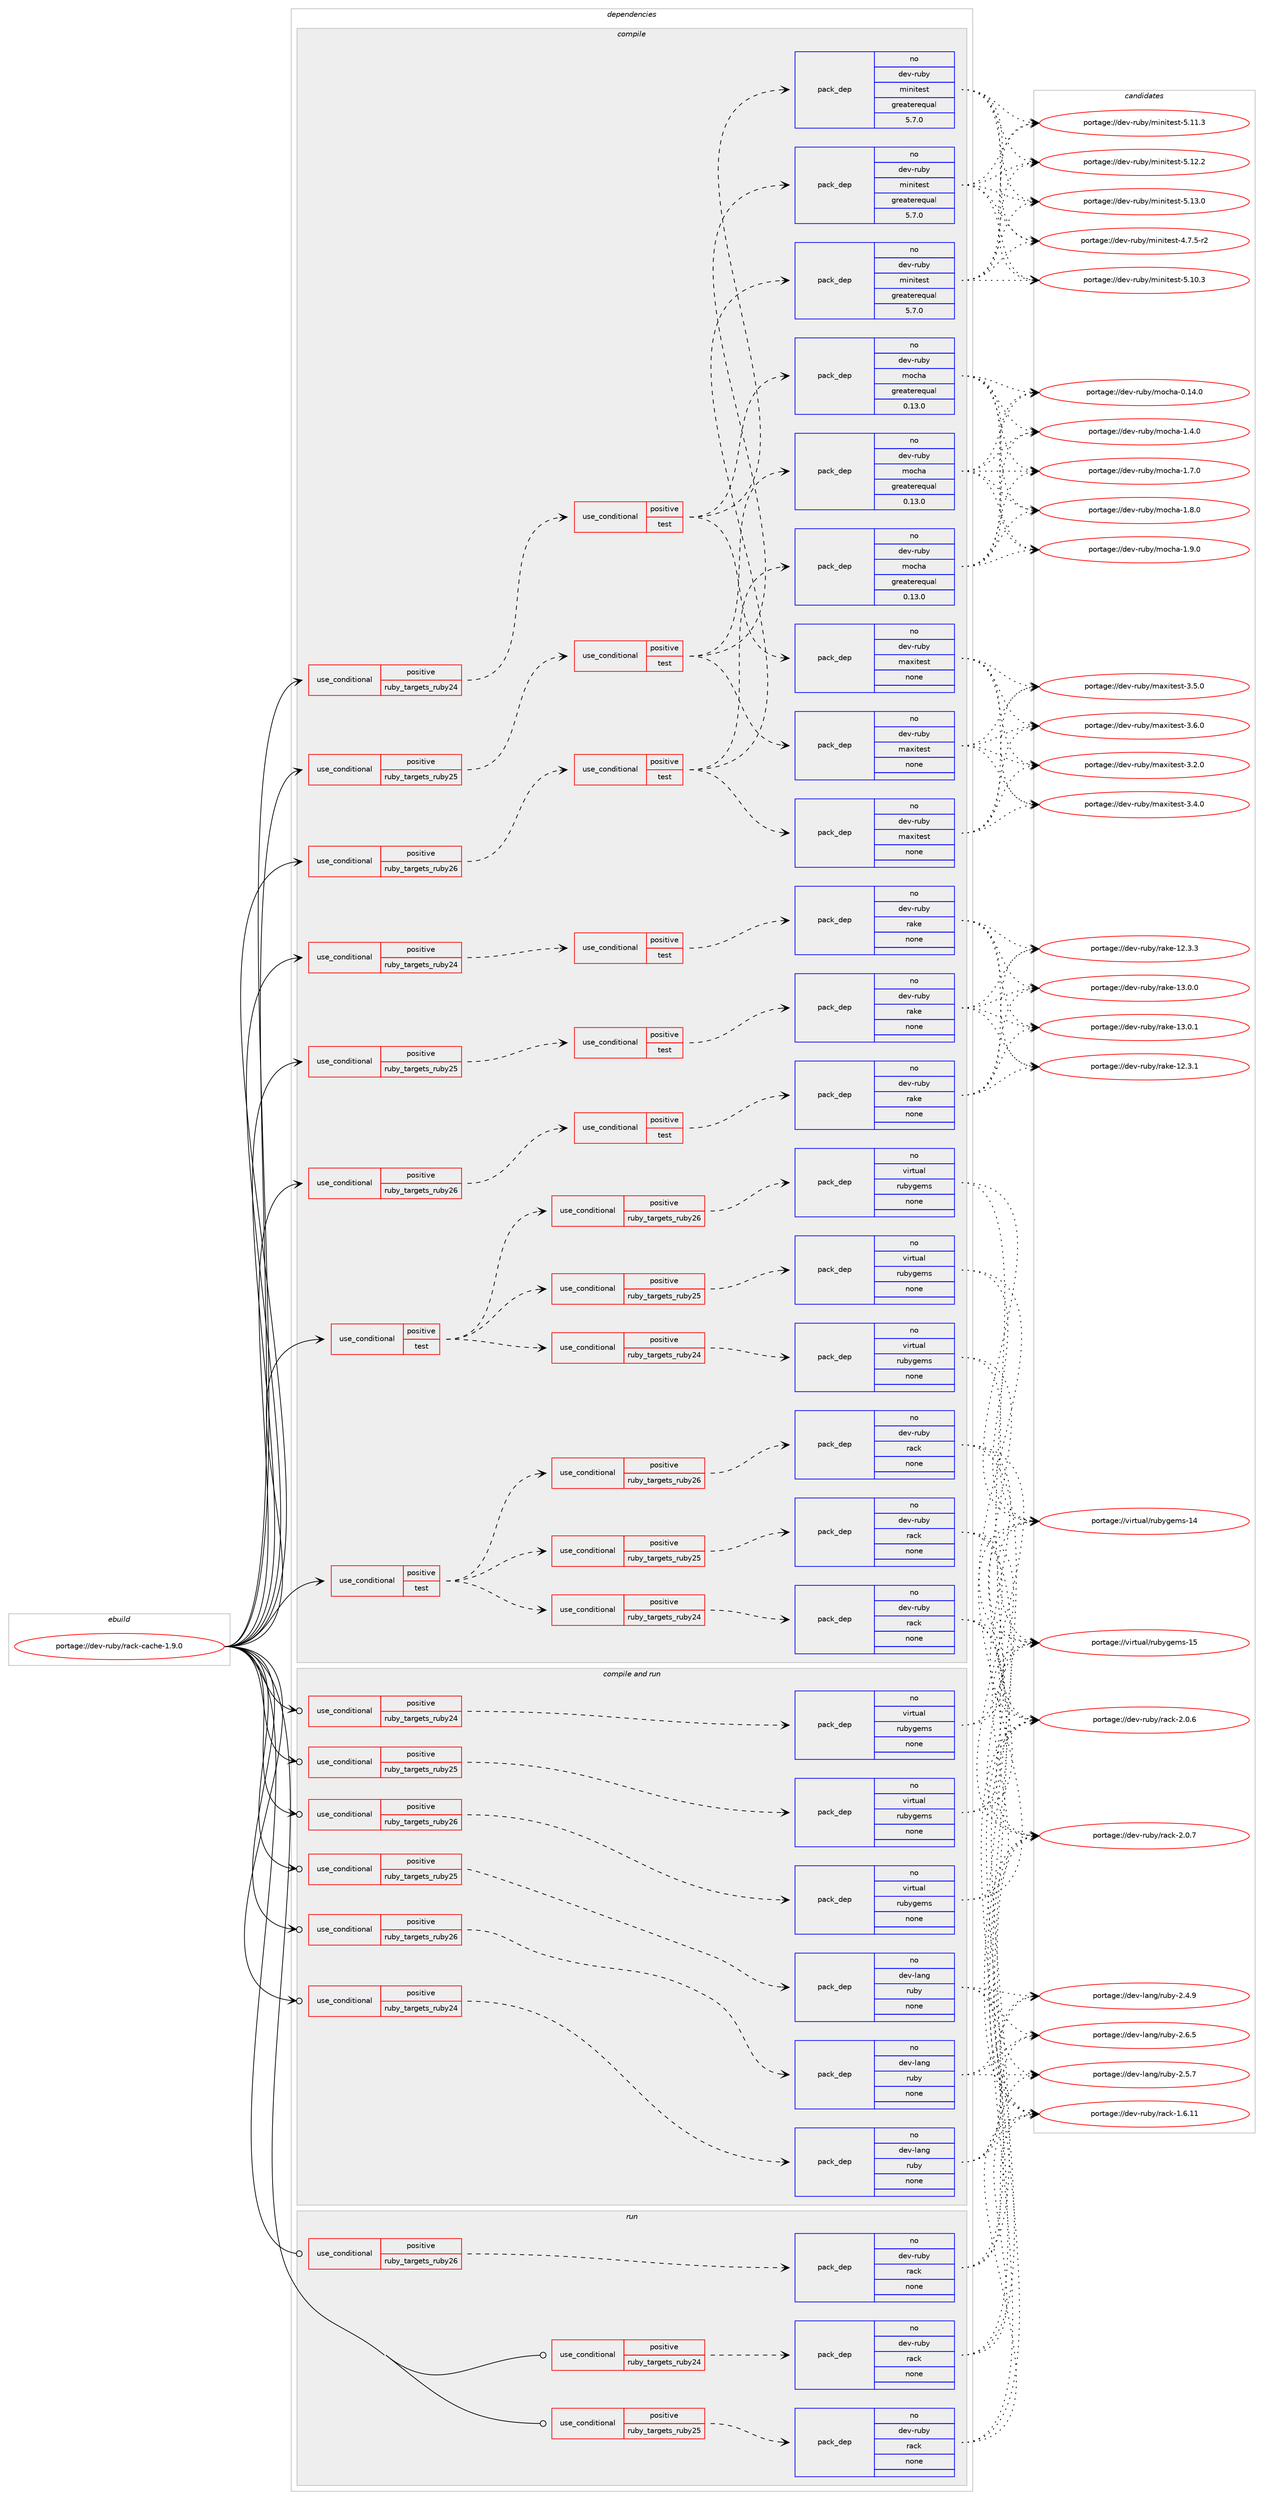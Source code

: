 digraph prolog {

# *************
# Graph options
# *************

newrank=true;
concentrate=true;
compound=true;
graph [rankdir=LR,fontname=Helvetica,fontsize=10,ranksep=1.5];#, ranksep=2.5, nodesep=0.2];
edge  [arrowhead=vee];
node  [fontname=Helvetica,fontsize=10];

# **********
# The ebuild
# **********

subgraph cluster_leftcol {
color=gray;
rank=same;
label=<<i>ebuild</i>>;
id [label="portage://dev-ruby/rack-cache-1.9.0", color=red, width=4, href="../dev-ruby/rack-cache-1.9.0.svg"];
}

# ****************
# The dependencies
# ****************

subgraph cluster_midcol {
color=gray;
label=<<i>dependencies</i>>;
subgraph cluster_compile {
fillcolor="#eeeeee";
style=filled;
label=<<i>compile</i>>;
subgraph cond59828 {
dependency235690 [label=<<TABLE BORDER="0" CELLBORDER="1" CELLSPACING="0" CELLPADDING="4"><TR><TD ROWSPAN="3" CELLPADDING="10">use_conditional</TD></TR><TR><TD>positive</TD></TR><TR><TD>ruby_targets_ruby24</TD></TR></TABLE>>, shape=none, color=red];
subgraph cond59829 {
dependency235691 [label=<<TABLE BORDER="0" CELLBORDER="1" CELLSPACING="0" CELLPADDING="4"><TR><TD ROWSPAN="3" CELLPADDING="10">use_conditional</TD></TR><TR><TD>positive</TD></TR><TR><TD>test</TD></TR></TABLE>>, shape=none, color=red];
subgraph pack172319 {
dependency235692 [label=<<TABLE BORDER="0" CELLBORDER="1" CELLSPACING="0" CELLPADDING="4" WIDTH="220"><TR><TD ROWSPAN="6" CELLPADDING="30">pack_dep</TD></TR><TR><TD WIDTH="110">no</TD></TR><TR><TD>dev-ruby</TD></TR><TR><TD>maxitest</TD></TR><TR><TD>none</TD></TR><TR><TD></TD></TR></TABLE>>, shape=none, color=blue];
}
dependency235691:e -> dependency235692:w [weight=20,style="dashed",arrowhead="vee"];
subgraph pack172320 {
dependency235693 [label=<<TABLE BORDER="0" CELLBORDER="1" CELLSPACING="0" CELLPADDING="4" WIDTH="220"><TR><TD ROWSPAN="6" CELLPADDING="30">pack_dep</TD></TR><TR><TD WIDTH="110">no</TD></TR><TR><TD>dev-ruby</TD></TR><TR><TD>minitest</TD></TR><TR><TD>greaterequal</TD></TR><TR><TD>5.7.0</TD></TR></TABLE>>, shape=none, color=blue];
}
dependency235691:e -> dependency235693:w [weight=20,style="dashed",arrowhead="vee"];
subgraph pack172321 {
dependency235694 [label=<<TABLE BORDER="0" CELLBORDER="1" CELLSPACING="0" CELLPADDING="4" WIDTH="220"><TR><TD ROWSPAN="6" CELLPADDING="30">pack_dep</TD></TR><TR><TD WIDTH="110">no</TD></TR><TR><TD>dev-ruby</TD></TR><TR><TD>mocha</TD></TR><TR><TD>greaterequal</TD></TR><TR><TD>0.13.0</TD></TR></TABLE>>, shape=none, color=blue];
}
dependency235691:e -> dependency235694:w [weight=20,style="dashed",arrowhead="vee"];
}
dependency235690:e -> dependency235691:w [weight=20,style="dashed",arrowhead="vee"];
}
id:e -> dependency235690:w [weight=20,style="solid",arrowhead="vee"];
subgraph cond59830 {
dependency235695 [label=<<TABLE BORDER="0" CELLBORDER="1" CELLSPACING="0" CELLPADDING="4"><TR><TD ROWSPAN="3" CELLPADDING="10">use_conditional</TD></TR><TR><TD>positive</TD></TR><TR><TD>ruby_targets_ruby24</TD></TR></TABLE>>, shape=none, color=red];
subgraph cond59831 {
dependency235696 [label=<<TABLE BORDER="0" CELLBORDER="1" CELLSPACING="0" CELLPADDING="4"><TR><TD ROWSPAN="3" CELLPADDING="10">use_conditional</TD></TR><TR><TD>positive</TD></TR><TR><TD>test</TD></TR></TABLE>>, shape=none, color=red];
subgraph pack172322 {
dependency235697 [label=<<TABLE BORDER="0" CELLBORDER="1" CELLSPACING="0" CELLPADDING="4" WIDTH="220"><TR><TD ROWSPAN="6" CELLPADDING="30">pack_dep</TD></TR><TR><TD WIDTH="110">no</TD></TR><TR><TD>dev-ruby</TD></TR><TR><TD>rake</TD></TR><TR><TD>none</TD></TR><TR><TD></TD></TR></TABLE>>, shape=none, color=blue];
}
dependency235696:e -> dependency235697:w [weight=20,style="dashed",arrowhead="vee"];
}
dependency235695:e -> dependency235696:w [weight=20,style="dashed",arrowhead="vee"];
}
id:e -> dependency235695:w [weight=20,style="solid",arrowhead="vee"];
subgraph cond59832 {
dependency235698 [label=<<TABLE BORDER="0" CELLBORDER="1" CELLSPACING="0" CELLPADDING="4"><TR><TD ROWSPAN="3" CELLPADDING="10">use_conditional</TD></TR><TR><TD>positive</TD></TR><TR><TD>ruby_targets_ruby25</TD></TR></TABLE>>, shape=none, color=red];
subgraph cond59833 {
dependency235699 [label=<<TABLE BORDER="0" CELLBORDER="1" CELLSPACING="0" CELLPADDING="4"><TR><TD ROWSPAN="3" CELLPADDING="10">use_conditional</TD></TR><TR><TD>positive</TD></TR><TR><TD>test</TD></TR></TABLE>>, shape=none, color=red];
subgraph pack172323 {
dependency235700 [label=<<TABLE BORDER="0" CELLBORDER="1" CELLSPACING="0" CELLPADDING="4" WIDTH="220"><TR><TD ROWSPAN="6" CELLPADDING="30">pack_dep</TD></TR><TR><TD WIDTH="110">no</TD></TR><TR><TD>dev-ruby</TD></TR><TR><TD>maxitest</TD></TR><TR><TD>none</TD></TR><TR><TD></TD></TR></TABLE>>, shape=none, color=blue];
}
dependency235699:e -> dependency235700:w [weight=20,style="dashed",arrowhead="vee"];
subgraph pack172324 {
dependency235701 [label=<<TABLE BORDER="0" CELLBORDER="1" CELLSPACING="0" CELLPADDING="4" WIDTH="220"><TR><TD ROWSPAN="6" CELLPADDING="30">pack_dep</TD></TR><TR><TD WIDTH="110">no</TD></TR><TR><TD>dev-ruby</TD></TR><TR><TD>minitest</TD></TR><TR><TD>greaterequal</TD></TR><TR><TD>5.7.0</TD></TR></TABLE>>, shape=none, color=blue];
}
dependency235699:e -> dependency235701:w [weight=20,style="dashed",arrowhead="vee"];
subgraph pack172325 {
dependency235702 [label=<<TABLE BORDER="0" CELLBORDER="1" CELLSPACING="0" CELLPADDING="4" WIDTH="220"><TR><TD ROWSPAN="6" CELLPADDING="30">pack_dep</TD></TR><TR><TD WIDTH="110">no</TD></TR><TR><TD>dev-ruby</TD></TR><TR><TD>mocha</TD></TR><TR><TD>greaterequal</TD></TR><TR><TD>0.13.0</TD></TR></TABLE>>, shape=none, color=blue];
}
dependency235699:e -> dependency235702:w [weight=20,style="dashed",arrowhead="vee"];
}
dependency235698:e -> dependency235699:w [weight=20,style="dashed",arrowhead="vee"];
}
id:e -> dependency235698:w [weight=20,style="solid",arrowhead="vee"];
subgraph cond59834 {
dependency235703 [label=<<TABLE BORDER="0" CELLBORDER="1" CELLSPACING="0" CELLPADDING="4"><TR><TD ROWSPAN="3" CELLPADDING="10">use_conditional</TD></TR><TR><TD>positive</TD></TR><TR><TD>ruby_targets_ruby25</TD></TR></TABLE>>, shape=none, color=red];
subgraph cond59835 {
dependency235704 [label=<<TABLE BORDER="0" CELLBORDER="1" CELLSPACING="0" CELLPADDING="4"><TR><TD ROWSPAN="3" CELLPADDING="10">use_conditional</TD></TR><TR><TD>positive</TD></TR><TR><TD>test</TD></TR></TABLE>>, shape=none, color=red];
subgraph pack172326 {
dependency235705 [label=<<TABLE BORDER="0" CELLBORDER="1" CELLSPACING="0" CELLPADDING="4" WIDTH="220"><TR><TD ROWSPAN="6" CELLPADDING="30">pack_dep</TD></TR><TR><TD WIDTH="110">no</TD></TR><TR><TD>dev-ruby</TD></TR><TR><TD>rake</TD></TR><TR><TD>none</TD></TR><TR><TD></TD></TR></TABLE>>, shape=none, color=blue];
}
dependency235704:e -> dependency235705:w [weight=20,style="dashed",arrowhead="vee"];
}
dependency235703:e -> dependency235704:w [weight=20,style="dashed",arrowhead="vee"];
}
id:e -> dependency235703:w [weight=20,style="solid",arrowhead="vee"];
subgraph cond59836 {
dependency235706 [label=<<TABLE BORDER="0" CELLBORDER="1" CELLSPACING="0" CELLPADDING="4"><TR><TD ROWSPAN="3" CELLPADDING="10">use_conditional</TD></TR><TR><TD>positive</TD></TR><TR><TD>ruby_targets_ruby26</TD></TR></TABLE>>, shape=none, color=red];
subgraph cond59837 {
dependency235707 [label=<<TABLE BORDER="0" CELLBORDER="1" CELLSPACING="0" CELLPADDING="4"><TR><TD ROWSPAN="3" CELLPADDING="10">use_conditional</TD></TR><TR><TD>positive</TD></TR><TR><TD>test</TD></TR></TABLE>>, shape=none, color=red];
subgraph pack172327 {
dependency235708 [label=<<TABLE BORDER="0" CELLBORDER="1" CELLSPACING="0" CELLPADDING="4" WIDTH="220"><TR><TD ROWSPAN="6" CELLPADDING="30">pack_dep</TD></TR><TR><TD WIDTH="110">no</TD></TR><TR><TD>dev-ruby</TD></TR><TR><TD>maxitest</TD></TR><TR><TD>none</TD></TR><TR><TD></TD></TR></TABLE>>, shape=none, color=blue];
}
dependency235707:e -> dependency235708:w [weight=20,style="dashed",arrowhead="vee"];
subgraph pack172328 {
dependency235709 [label=<<TABLE BORDER="0" CELLBORDER="1" CELLSPACING="0" CELLPADDING="4" WIDTH="220"><TR><TD ROWSPAN="6" CELLPADDING="30">pack_dep</TD></TR><TR><TD WIDTH="110">no</TD></TR><TR><TD>dev-ruby</TD></TR><TR><TD>minitest</TD></TR><TR><TD>greaterequal</TD></TR><TR><TD>5.7.0</TD></TR></TABLE>>, shape=none, color=blue];
}
dependency235707:e -> dependency235709:w [weight=20,style="dashed",arrowhead="vee"];
subgraph pack172329 {
dependency235710 [label=<<TABLE BORDER="0" CELLBORDER="1" CELLSPACING="0" CELLPADDING="4" WIDTH="220"><TR><TD ROWSPAN="6" CELLPADDING="30">pack_dep</TD></TR><TR><TD WIDTH="110">no</TD></TR><TR><TD>dev-ruby</TD></TR><TR><TD>mocha</TD></TR><TR><TD>greaterequal</TD></TR><TR><TD>0.13.0</TD></TR></TABLE>>, shape=none, color=blue];
}
dependency235707:e -> dependency235710:w [weight=20,style="dashed",arrowhead="vee"];
}
dependency235706:e -> dependency235707:w [weight=20,style="dashed",arrowhead="vee"];
}
id:e -> dependency235706:w [weight=20,style="solid",arrowhead="vee"];
subgraph cond59838 {
dependency235711 [label=<<TABLE BORDER="0" CELLBORDER="1" CELLSPACING="0" CELLPADDING="4"><TR><TD ROWSPAN="3" CELLPADDING="10">use_conditional</TD></TR><TR><TD>positive</TD></TR><TR><TD>ruby_targets_ruby26</TD></TR></TABLE>>, shape=none, color=red];
subgraph cond59839 {
dependency235712 [label=<<TABLE BORDER="0" CELLBORDER="1" CELLSPACING="0" CELLPADDING="4"><TR><TD ROWSPAN="3" CELLPADDING="10">use_conditional</TD></TR><TR><TD>positive</TD></TR><TR><TD>test</TD></TR></TABLE>>, shape=none, color=red];
subgraph pack172330 {
dependency235713 [label=<<TABLE BORDER="0" CELLBORDER="1" CELLSPACING="0" CELLPADDING="4" WIDTH="220"><TR><TD ROWSPAN="6" CELLPADDING="30">pack_dep</TD></TR><TR><TD WIDTH="110">no</TD></TR><TR><TD>dev-ruby</TD></TR><TR><TD>rake</TD></TR><TR><TD>none</TD></TR><TR><TD></TD></TR></TABLE>>, shape=none, color=blue];
}
dependency235712:e -> dependency235713:w [weight=20,style="dashed",arrowhead="vee"];
}
dependency235711:e -> dependency235712:w [weight=20,style="dashed",arrowhead="vee"];
}
id:e -> dependency235711:w [weight=20,style="solid",arrowhead="vee"];
subgraph cond59840 {
dependency235714 [label=<<TABLE BORDER="0" CELLBORDER="1" CELLSPACING="0" CELLPADDING="4"><TR><TD ROWSPAN="3" CELLPADDING="10">use_conditional</TD></TR><TR><TD>positive</TD></TR><TR><TD>test</TD></TR></TABLE>>, shape=none, color=red];
subgraph cond59841 {
dependency235715 [label=<<TABLE BORDER="0" CELLBORDER="1" CELLSPACING="0" CELLPADDING="4"><TR><TD ROWSPAN="3" CELLPADDING="10">use_conditional</TD></TR><TR><TD>positive</TD></TR><TR><TD>ruby_targets_ruby24</TD></TR></TABLE>>, shape=none, color=red];
subgraph pack172331 {
dependency235716 [label=<<TABLE BORDER="0" CELLBORDER="1" CELLSPACING="0" CELLPADDING="4" WIDTH="220"><TR><TD ROWSPAN="6" CELLPADDING="30">pack_dep</TD></TR><TR><TD WIDTH="110">no</TD></TR><TR><TD>dev-ruby</TD></TR><TR><TD>rack</TD></TR><TR><TD>none</TD></TR><TR><TD></TD></TR></TABLE>>, shape=none, color=blue];
}
dependency235715:e -> dependency235716:w [weight=20,style="dashed",arrowhead="vee"];
}
dependency235714:e -> dependency235715:w [weight=20,style="dashed",arrowhead="vee"];
subgraph cond59842 {
dependency235717 [label=<<TABLE BORDER="0" CELLBORDER="1" CELLSPACING="0" CELLPADDING="4"><TR><TD ROWSPAN="3" CELLPADDING="10">use_conditional</TD></TR><TR><TD>positive</TD></TR><TR><TD>ruby_targets_ruby25</TD></TR></TABLE>>, shape=none, color=red];
subgraph pack172332 {
dependency235718 [label=<<TABLE BORDER="0" CELLBORDER="1" CELLSPACING="0" CELLPADDING="4" WIDTH="220"><TR><TD ROWSPAN="6" CELLPADDING="30">pack_dep</TD></TR><TR><TD WIDTH="110">no</TD></TR><TR><TD>dev-ruby</TD></TR><TR><TD>rack</TD></TR><TR><TD>none</TD></TR><TR><TD></TD></TR></TABLE>>, shape=none, color=blue];
}
dependency235717:e -> dependency235718:w [weight=20,style="dashed",arrowhead="vee"];
}
dependency235714:e -> dependency235717:w [weight=20,style="dashed",arrowhead="vee"];
subgraph cond59843 {
dependency235719 [label=<<TABLE BORDER="0" CELLBORDER="1" CELLSPACING="0" CELLPADDING="4"><TR><TD ROWSPAN="3" CELLPADDING="10">use_conditional</TD></TR><TR><TD>positive</TD></TR><TR><TD>ruby_targets_ruby26</TD></TR></TABLE>>, shape=none, color=red];
subgraph pack172333 {
dependency235720 [label=<<TABLE BORDER="0" CELLBORDER="1" CELLSPACING="0" CELLPADDING="4" WIDTH="220"><TR><TD ROWSPAN="6" CELLPADDING="30">pack_dep</TD></TR><TR><TD WIDTH="110">no</TD></TR><TR><TD>dev-ruby</TD></TR><TR><TD>rack</TD></TR><TR><TD>none</TD></TR><TR><TD></TD></TR></TABLE>>, shape=none, color=blue];
}
dependency235719:e -> dependency235720:w [weight=20,style="dashed",arrowhead="vee"];
}
dependency235714:e -> dependency235719:w [weight=20,style="dashed",arrowhead="vee"];
}
id:e -> dependency235714:w [weight=20,style="solid",arrowhead="vee"];
subgraph cond59844 {
dependency235721 [label=<<TABLE BORDER="0" CELLBORDER="1" CELLSPACING="0" CELLPADDING="4"><TR><TD ROWSPAN="3" CELLPADDING="10">use_conditional</TD></TR><TR><TD>positive</TD></TR><TR><TD>test</TD></TR></TABLE>>, shape=none, color=red];
subgraph cond59845 {
dependency235722 [label=<<TABLE BORDER="0" CELLBORDER="1" CELLSPACING="0" CELLPADDING="4"><TR><TD ROWSPAN="3" CELLPADDING="10">use_conditional</TD></TR><TR><TD>positive</TD></TR><TR><TD>ruby_targets_ruby24</TD></TR></TABLE>>, shape=none, color=red];
subgraph pack172334 {
dependency235723 [label=<<TABLE BORDER="0" CELLBORDER="1" CELLSPACING="0" CELLPADDING="4" WIDTH="220"><TR><TD ROWSPAN="6" CELLPADDING="30">pack_dep</TD></TR><TR><TD WIDTH="110">no</TD></TR><TR><TD>virtual</TD></TR><TR><TD>rubygems</TD></TR><TR><TD>none</TD></TR><TR><TD></TD></TR></TABLE>>, shape=none, color=blue];
}
dependency235722:e -> dependency235723:w [weight=20,style="dashed",arrowhead="vee"];
}
dependency235721:e -> dependency235722:w [weight=20,style="dashed",arrowhead="vee"];
subgraph cond59846 {
dependency235724 [label=<<TABLE BORDER="0" CELLBORDER="1" CELLSPACING="0" CELLPADDING="4"><TR><TD ROWSPAN="3" CELLPADDING="10">use_conditional</TD></TR><TR><TD>positive</TD></TR><TR><TD>ruby_targets_ruby25</TD></TR></TABLE>>, shape=none, color=red];
subgraph pack172335 {
dependency235725 [label=<<TABLE BORDER="0" CELLBORDER="1" CELLSPACING="0" CELLPADDING="4" WIDTH="220"><TR><TD ROWSPAN="6" CELLPADDING="30">pack_dep</TD></TR><TR><TD WIDTH="110">no</TD></TR><TR><TD>virtual</TD></TR><TR><TD>rubygems</TD></TR><TR><TD>none</TD></TR><TR><TD></TD></TR></TABLE>>, shape=none, color=blue];
}
dependency235724:e -> dependency235725:w [weight=20,style="dashed",arrowhead="vee"];
}
dependency235721:e -> dependency235724:w [weight=20,style="dashed",arrowhead="vee"];
subgraph cond59847 {
dependency235726 [label=<<TABLE BORDER="0" CELLBORDER="1" CELLSPACING="0" CELLPADDING="4"><TR><TD ROWSPAN="3" CELLPADDING="10">use_conditional</TD></TR><TR><TD>positive</TD></TR><TR><TD>ruby_targets_ruby26</TD></TR></TABLE>>, shape=none, color=red];
subgraph pack172336 {
dependency235727 [label=<<TABLE BORDER="0" CELLBORDER="1" CELLSPACING="0" CELLPADDING="4" WIDTH="220"><TR><TD ROWSPAN="6" CELLPADDING="30">pack_dep</TD></TR><TR><TD WIDTH="110">no</TD></TR><TR><TD>virtual</TD></TR><TR><TD>rubygems</TD></TR><TR><TD>none</TD></TR><TR><TD></TD></TR></TABLE>>, shape=none, color=blue];
}
dependency235726:e -> dependency235727:w [weight=20,style="dashed",arrowhead="vee"];
}
dependency235721:e -> dependency235726:w [weight=20,style="dashed",arrowhead="vee"];
}
id:e -> dependency235721:w [weight=20,style="solid",arrowhead="vee"];
}
subgraph cluster_compileandrun {
fillcolor="#eeeeee";
style=filled;
label=<<i>compile and run</i>>;
subgraph cond59848 {
dependency235728 [label=<<TABLE BORDER="0" CELLBORDER="1" CELLSPACING="0" CELLPADDING="4"><TR><TD ROWSPAN="3" CELLPADDING="10">use_conditional</TD></TR><TR><TD>positive</TD></TR><TR><TD>ruby_targets_ruby24</TD></TR></TABLE>>, shape=none, color=red];
subgraph pack172337 {
dependency235729 [label=<<TABLE BORDER="0" CELLBORDER="1" CELLSPACING="0" CELLPADDING="4" WIDTH="220"><TR><TD ROWSPAN="6" CELLPADDING="30">pack_dep</TD></TR><TR><TD WIDTH="110">no</TD></TR><TR><TD>dev-lang</TD></TR><TR><TD>ruby</TD></TR><TR><TD>none</TD></TR><TR><TD></TD></TR></TABLE>>, shape=none, color=blue];
}
dependency235728:e -> dependency235729:w [weight=20,style="dashed",arrowhead="vee"];
}
id:e -> dependency235728:w [weight=20,style="solid",arrowhead="odotvee"];
subgraph cond59849 {
dependency235730 [label=<<TABLE BORDER="0" CELLBORDER="1" CELLSPACING="0" CELLPADDING="4"><TR><TD ROWSPAN="3" CELLPADDING="10">use_conditional</TD></TR><TR><TD>positive</TD></TR><TR><TD>ruby_targets_ruby24</TD></TR></TABLE>>, shape=none, color=red];
subgraph pack172338 {
dependency235731 [label=<<TABLE BORDER="0" CELLBORDER="1" CELLSPACING="0" CELLPADDING="4" WIDTH="220"><TR><TD ROWSPAN="6" CELLPADDING="30">pack_dep</TD></TR><TR><TD WIDTH="110">no</TD></TR><TR><TD>virtual</TD></TR><TR><TD>rubygems</TD></TR><TR><TD>none</TD></TR><TR><TD></TD></TR></TABLE>>, shape=none, color=blue];
}
dependency235730:e -> dependency235731:w [weight=20,style="dashed",arrowhead="vee"];
}
id:e -> dependency235730:w [weight=20,style="solid",arrowhead="odotvee"];
subgraph cond59850 {
dependency235732 [label=<<TABLE BORDER="0" CELLBORDER="1" CELLSPACING="0" CELLPADDING="4"><TR><TD ROWSPAN="3" CELLPADDING="10">use_conditional</TD></TR><TR><TD>positive</TD></TR><TR><TD>ruby_targets_ruby25</TD></TR></TABLE>>, shape=none, color=red];
subgraph pack172339 {
dependency235733 [label=<<TABLE BORDER="0" CELLBORDER="1" CELLSPACING="0" CELLPADDING="4" WIDTH="220"><TR><TD ROWSPAN="6" CELLPADDING="30">pack_dep</TD></TR><TR><TD WIDTH="110">no</TD></TR><TR><TD>dev-lang</TD></TR><TR><TD>ruby</TD></TR><TR><TD>none</TD></TR><TR><TD></TD></TR></TABLE>>, shape=none, color=blue];
}
dependency235732:e -> dependency235733:w [weight=20,style="dashed",arrowhead="vee"];
}
id:e -> dependency235732:w [weight=20,style="solid",arrowhead="odotvee"];
subgraph cond59851 {
dependency235734 [label=<<TABLE BORDER="0" CELLBORDER="1" CELLSPACING="0" CELLPADDING="4"><TR><TD ROWSPAN="3" CELLPADDING="10">use_conditional</TD></TR><TR><TD>positive</TD></TR><TR><TD>ruby_targets_ruby25</TD></TR></TABLE>>, shape=none, color=red];
subgraph pack172340 {
dependency235735 [label=<<TABLE BORDER="0" CELLBORDER="1" CELLSPACING="0" CELLPADDING="4" WIDTH="220"><TR><TD ROWSPAN="6" CELLPADDING="30">pack_dep</TD></TR><TR><TD WIDTH="110">no</TD></TR><TR><TD>virtual</TD></TR><TR><TD>rubygems</TD></TR><TR><TD>none</TD></TR><TR><TD></TD></TR></TABLE>>, shape=none, color=blue];
}
dependency235734:e -> dependency235735:w [weight=20,style="dashed",arrowhead="vee"];
}
id:e -> dependency235734:w [weight=20,style="solid",arrowhead="odotvee"];
subgraph cond59852 {
dependency235736 [label=<<TABLE BORDER="0" CELLBORDER="1" CELLSPACING="0" CELLPADDING="4"><TR><TD ROWSPAN="3" CELLPADDING="10">use_conditional</TD></TR><TR><TD>positive</TD></TR><TR><TD>ruby_targets_ruby26</TD></TR></TABLE>>, shape=none, color=red];
subgraph pack172341 {
dependency235737 [label=<<TABLE BORDER="0" CELLBORDER="1" CELLSPACING="0" CELLPADDING="4" WIDTH="220"><TR><TD ROWSPAN="6" CELLPADDING="30">pack_dep</TD></TR><TR><TD WIDTH="110">no</TD></TR><TR><TD>dev-lang</TD></TR><TR><TD>ruby</TD></TR><TR><TD>none</TD></TR><TR><TD></TD></TR></TABLE>>, shape=none, color=blue];
}
dependency235736:e -> dependency235737:w [weight=20,style="dashed",arrowhead="vee"];
}
id:e -> dependency235736:w [weight=20,style="solid",arrowhead="odotvee"];
subgraph cond59853 {
dependency235738 [label=<<TABLE BORDER="0" CELLBORDER="1" CELLSPACING="0" CELLPADDING="4"><TR><TD ROWSPAN="3" CELLPADDING="10">use_conditional</TD></TR><TR><TD>positive</TD></TR><TR><TD>ruby_targets_ruby26</TD></TR></TABLE>>, shape=none, color=red];
subgraph pack172342 {
dependency235739 [label=<<TABLE BORDER="0" CELLBORDER="1" CELLSPACING="0" CELLPADDING="4" WIDTH="220"><TR><TD ROWSPAN="6" CELLPADDING="30">pack_dep</TD></TR><TR><TD WIDTH="110">no</TD></TR><TR><TD>virtual</TD></TR><TR><TD>rubygems</TD></TR><TR><TD>none</TD></TR><TR><TD></TD></TR></TABLE>>, shape=none, color=blue];
}
dependency235738:e -> dependency235739:w [weight=20,style="dashed",arrowhead="vee"];
}
id:e -> dependency235738:w [weight=20,style="solid",arrowhead="odotvee"];
}
subgraph cluster_run {
fillcolor="#eeeeee";
style=filled;
label=<<i>run</i>>;
subgraph cond59854 {
dependency235740 [label=<<TABLE BORDER="0" CELLBORDER="1" CELLSPACING="0" CELLPADDING="4"><TR><TD ROWSPAN="3" CELLPADDING="10">use_conditional</TD></TR><TR><TD>positive</TD></TR><TR><TD>ruby_targets_ruby24</TD></TR></TABLE>>, shape=none, color=red];
subgraph pack172343 {
dependency235741 [label=<<TABLE BORDER="0" CELLBORDER="1" CELLSPACING="0" CELLPADDING="4" WIDTH="220"><TR><TD ROWSPAN="6" CELLPADDING="30">pack_dep</TD></TR><TR><TD WIDTH="110">no</TD></TR><TR><TD>dev-ruby</TD></TR><TR><TD>rack</TD></TR><TR><TD>none</TD></TR><TR><TD></TD></TR></TABLE>>, shape=none, color=blue];
}
dependency235740:e -> dependency235741:w [weight=20,style="dashed",arrowhead="vee"];
}
id:e -> dependency235740:w [weight=20,style="solid",arrowhead="odot"];
subgraph cond59855 {
dependency235742 [label=<<TABLE BORDER="0" CELLBORDER="1" CELLSPACING="0" CELLPADDING="4"><TR><TD ROWSPAN="3" CELLPADDING="10">use_conditional</TD></TR><TR><TD>positive</TD></TR><TR><TD>ruby_targets_ruby25</TD></TR></TABLE>>, shape=none, color=red];
subgraph pack172344 {
dependency235743 [label=<<TABLE BORDER="0" CELLBORDER="1" CELLSPACING="0" CELLPADDING="4" WIDTH="220"><TR><TD ROWSPAN="6" CELLPADDING="30">pack_dep</TD></TR><TR><TD WIDTH="110">no</TD></TR><TR><TD>dev-ruby</TD></TR><TR><TD>rack</TD></TR><TR><TD>none</TD></TR><TR><TD></TD></TR></TABLE>>, shape=none, color=blue];
}
dependency235742:e -> dependency235743:w [weight=20,style="dashed",arrowhead="vee"];
}
id:e -> dependency235742:w [weight=20,style="solid",arrowhead="odot"];
subgraph cond59856 {
dependency235744 [label=<<TABLE BORDER="0" CELLBORDER="1" CELLSPACING="0" CELLPADDING="4"><TR><TD ROWSPAN="3" CELLPADDING="10">use_conditional</TD></TR><TR><TD>positive</TD></TR><TR><TD>ruby_targets_ruby26</TD></TR></TABLE>>, shape=none, color=red];
subgraph pack172345 {
dependency235745 [label=<<TABLE BORDER="0" CELLBORDER="1" CELLSPACING="0" CELLPADDING="4" WIDTH="220"><TR><TD ROWSPAN="6" CELLPADDING="30">pack_dep</TD></TR><TR><TD WIDTH="110">no</TD></TR><TR><TD>dev-ruby</TD></TR><TR><TD>rack</TD></TR><TR><TD>none</TD></TR><TR><TD></TD></TR></TABLE>>, shape=none, color=blue];
}
dependency235744:e -> dependency235745:w [weight=20,style="dashed",arrowhead="vee"];
}
id:e -> dependency235744:w [weight=20,style="solid",arrowhead="odot"];
}
}

# **************
# The candidates
# **************

subgraph cluster_choices {
rank=same;
color=gray;
label=<<i>candidates</i>>;

subgraph choice172319 {
color=black;
nodesep=1;
choiceportage10010111845114117981214710997120105116101115116455146504648 [label="portage://dev-ruby/maxitest-3.2.0", color=red, width=4,href="../dev-ruby/maxitest-3.2.0.svg"];
choiceportage10010111845114117981214710997120105116101115116455146524648 [label="portage://dev-ruby/maxitest-3.4.0", color=red, width=4,href="../dev-ruby/maxitest-3.4.0.svg"];
choiceportage10010111845114117981214710997120105116101115116455146534648 [label="portage://dev-ruby/maxitest-3.5.0", color=red, width=4,href="../dev-ruby/maxitest-3.5.0.svg"];
choiceportage10010111845114117981214710997120105116101115116455146544648 [label="portage://dev-ruby/maxitest-3.6.0", color=red, width=4,href="../dev-ruby/maxitest-3.6.0.svg"];
dependency235692:e -> choiceportage10010111845114117981214710997120105116101115116455146504648:w [style=dotted,weight="100"];
dependency235692:e -> choiceportage10010111845114117981214710997120105116101115116455146524648:w [style=dotted,weight="100"];
dependency235692:e -> choiceportage10010111845114117981214710997120105116101115116455146534648:w [style=dotted,weight="100"];
dependency235692:e -> choiceportage10010111845114117981214710997120105116101115116455146544648:w [style=dotted,weight="100"];
}
subgraph choice172320 {
color=black;
nodesep=1;
choiceportage1001011184511411798121471091051101051161011151164552465546534511450 [label="portage://dev-ruby/minitest-4.7.5-r2", color=red, width=4,href="../dev-ruby/minitest-4.7.5-r2.svg"];
choiceportage10010111845114117981214710910511010511610111511645534649484651 [label="portage://dev-ruby/minitest-5.10.3", color=red, width=4,href="../dev-ruby/minitest-5.10.3.svg"];
choiceportage10010111845114117981214710910511010511610111511645534649494651 [label="portage://dev-ruby/minitest-5.11.3", color=red, width=4,href="../dev-ruby/minitest-5.11.3.svg"];
choiceportage10010111845114117981214710910511010511610111511645534649504650 [label="portage://dev-ruby/minitest-5.12.2", color=red, width=4,href="../dev-ruby/minitest-5.12.2.svg"];
choiceportage10010111845114117981214710910511010511610111511645534649514648 [label="portage://dev-ruby/minitest-5.13.0", color=red, width=4,href="../dev-ruby/minitest-5.13.0.svg"];
dependency235693:e -> choiceportage1001011184511411798121471091051101051161011151164552465546534511450:w [style=dotted,weight="100"];
dependency235693:e -> choiceportage10010111845114117981214710910511010511610111511645534649484651:w [style=dotted,weight="100"];
dependency235693:e -> choiceportage10010111845114117981214710910511010511610111511645534649494651:w [style=dotted,weight="100"];
dependency235693:e -> choiceportage10010111845114117981214710910511010511610111511645534649504650:w [style=dotted,weight="100"];
dependency235693:e -> choiceportage10010111845114117981214710910511010511610111511645534649514648:w [style=dotted,weight="100"];
}
subgraph choice172321 {
color=black;
nodesep=1;
choiceportage100101118451141179812147109111991049745484649524648 [label="portage://dev-ruby/mocha-0.14.0", color=red, width=4,href="../dev-ruby/mocha-0.14.0.svg"];
choiceportage1001011184511411798121471091119910497454946524648 [label="portage://dev-ruby/mocha-1.4.0", color=red, width=4,href="../dev-ruby/mocha-1.4.0.svg"];
choiceportage1001011184511411798121471091119910497454946554648 [label="portage://dev-ruby/mocha-1.7.0", color=red, width=4,href="../dev-ruby/mocha-1.7.0.svg"];
choiceportage1001011184511411798121471091119910497454946564648 [label="portage://dev-ruby/mocha-1.8.0", color=red, width=4,href="../dev-ruby/mocha-1.8.0.svg"];
choiceportage1001011184511411798121471091119910497454946574648 [label="portage://dev-ruby/mocha-1.9.0", color=red, width=4,href="../dev-ruby/mocha-1.9.0.svg"];
dependency235694:e -> choiceportage100101118451141179812147109111991049745484649524648:w [style=dotted,weight="100"];
dependency235694:e -> choiceportage1001011184511411798121471091119910497454946524648:w [style=dotted,weight="100"];
dependency235694:e -> choiceportage1001011184511411798121471091119910497454946554648:w [style=dotted,weight="100"];
dependency235694:e -> choiceportage1001011184511411798121471091119910497454946564648:w [style=dotted,weight="100"];
dependency235694:e -> choiceportage1001011184511411798121471091119910497454946574648:w [style=dotted,weight="100"];
}
subgraph choice172322 {
color=black;
nodesep=1;
choiceportage1001011184511411798121471149710710145495046514649 [label="portage://dev-ruby/rake-12.3.1", color=red, width=4,href="../dev-ruby/rake-12.3.1.svg"];
choiceportage1001011184511411798121471149710710145495046514651 [label="portage://dev-ruby/rake-12.3.3", color=red, width=4,href="../dev-ruby/rake-12.3.3.svg"];
choiceportage1001011184511411798121471149710710145495146484648 [label="portage://dev-ruby/rake-13.0.0", color=red, width=4,href="../dev-ruby/rake-13.0.0.svg"];
choiceportage1001011184511411798121471149710710145495146484649 [label="portage://dev-ruby/rake-13.0.1", color=red, width=4,href="../dev-ruby/rake-13.0.1.svg"];
dependency235697:e -> choiceportage1001011184511411798121471149710710145495046514649:w [style=dotted,weight="100"];
dependency235697:e -> choiceportage1001011184511411798121471149710710145495046514651:w [style=dotted,weight="100"];
dependency235697:e -> choiceportage1001011184511411798121471149710710145495146484648:w [style=dotted,weight="100"];
dependency235697:e -> choiceportage1001011184511411798121471149710710145495146484649:w [style=dotted,weight="100"];
}
subgraph choice172323 {
color=black;
nodesep=1;
choiceportage10010111845114117981214710997120105116101115116455146504648 [label="portage://dev-ruby/maxitest-3.2.0", color=red, width=4,href="../dev-ruby/maxitest-3.2.0.svg"];
choiceportage10010111845114117981214710997120105116101115116455146524648 [label="portage://dev-ruby/maxitest-3.4.0", color=red, width=4,href="../dev-ruby/maxitest-3.4.0.svg"];
choiceportage10010111845114117981214710997120105116101115116455146534648 [label="portage://dev-ruby/maxitest-3.5.0", color=red, width=4,href="../dev-ruby/maxitest-3.5.0.svg"];
choiceportage10010111845114117981214710997120105116101115116455146544648 [label="portage://dev-ruby/maxitest-3.6.0", color=red, width=4,href="../dev-ruby/maxitest-3.6.0.svg"];
dependency235700:e -> choiceportage10010111845114117981214710997120105116101115116455146504648:w [style=dotted,weight="100"];
dependency235700:e -> choiceportage10010111845114117981214710997120105116101115116455146524648:w [style=dotted,weight="100"];
dependency235700:e -> choiceportage10010111845114117981214710997120105116101115116455146534648:w [style=dotted,weight="100"];
dependency235700:e -> choiceportage10010111845114117981214710997120105116101115116455146544648:w [style=dotted,weight="100"];
}
subgraph choice172324 {
color=black;
nodesep=1;
choiceportage1001011184511411798121471091051101051161011151164552465546534511450 [label="portage://dev-ruby/minitest-4.7.5-r2", color=red, width=4,href="../dev-ruby/minitest-4.7.5-r2.svg"];
choiceportage10010111845114117981214710910511010511610111511645534649484651 [label="portage://dev-ruby/minitest-5.10.3", color=red, width=4,href="../dev-ruby/minitest-5.10.3.svg"];
choiceportage10010111845114117981214710910511010511610111511645534649494651 [label="portage://dev-ruby/minitest-5.11.3", color=red, width=4,href="../dev-ruby/minitest-5.11.3.svg"];
choiceportage10010111845114117981214710910511010511610111511645534649504650 [label="portage://dev-ruby/minitest-5.12.2", color=red, width=4,href="../dev-ruby/minitest-5.12.2.svg"];
choiceportage10010111845114117981214710910511010511610111511645534649514648 [label="portage://dev-ruby/minitest-5.13.0", color=red, width=4,href="../dev-ruby/minitest-5.13.0.svg"];
dependency235701:e -> choiceportage1001011184511411798121471091051101051161011151164552465546534511450:w [style=dotted,weight="100"];
dependency235701:e -> choiceportage10010111845114117981214710910511010511610111511645534649484651:w [style=dotted,weight="100"];
dependency235701:e -> choiceportage10010111845114117981214710910511010511610111511645534649494651:w [style=dotted,weight="100"];
dependency235701:e -> choiceportage10010111845114117981214710910511010511610111511645534649504650:w [style=dotted,weight="100"];
dependency235701:e -> choiceportage10010111845114117981214710910511010511610111511645534649514648:w [style=dotted,weight="100"];
}
subgraph choice172325 {
color=black;
nodesep=1;
choiceportage100101118451141179812147109111991049745484649524648 [label="portage://dev-ruby/mocha-0.14.0", color=red, width=4,href="../dev-ruby/mocha-0.14.0.svg"];
choiceportage1001011184511411798121471091119910497454946524648 [label="portage://dev-ruby/mocha-1.4.0", color=red, width=4,href="../dev-ruby/mocha-1.4.0.svg"];
choiceportage1001011184511411798121471091119910497454946554648 [label="portage://dev-ruby/mocha-1.7.0", color=red, width=4,href="../dev-ruby/mocha-1.7.0.svg"];
choiceportage1001011184511411798121471091119910497454946564648 [label="portage://dev-ruby/mocha-1.8.0", color=red, width=4,href="../dev-ruby/mocha-1.8.0.svg"];
choiceportage1001011184511411798121471091119910497454946574648 [label="portage://dev-ruby/mocha-1.9.0", color=red, width=4,href="../dev-ruby/mocha-1.9.0.svg"];
dependency235702:e -> choiceportage100101118451141179812147109111991049745484649524648:w [style=dotted,weight="100"];
dependency235702:e -> choiceportage1001011184511411798121471091119910497454946524648:w [style=dotted,weight="100"];
dependency235702:e -> choiceportage1001011184511411798121471091119910497454946554648:w [style=dotted,weight="100"];
dependency235702:e -> choiceportage1001011184511411798121471091119910497454946564648:w [style=dotted,weight="100"];
dependency235702:e -> choiceportage1001011184511411798121471091119910497454946574648:w [style=dotted,weight="100"];
}
subgraph choice172326 {
color=black;
nodesep=1;
choiceportage1001011184511411798121471149710710145495046514649 [label="portage://dev-ruby/rake-12.3.1", color=red, width=4,href="../dev-ruby/rake-12.3.1.svg"];
choiceportage1001011184511411798121471149710710145495046514651 [label="portage://dev-ruby/rake-12.3.3", color=red, width=4,href="../dev-ruby/rake-12.3.3.svg"];
choiceportage1001011184511411798121471149710710145495146484648 [label="portage://dev-ruby/rake-13.0.0", color=red, width=4,href="../dev-ruby/rake-13.0.0.svg"];
choiceportage1001011184511411798121471149710710145495146484649 [label="portage://dev-ruby/rake-13.0.1", color=red, width=4,href="../dev-ruby/rake-13.0.1.svg"];
dependency235705:e -> choiceportage1001011184511411798121471149710710145495046514649:w [style=dotted,weight="100"];
dependency235705:e -> choiceportage1001011184511411798121471149710710145495046514651:w [style=dotted,weight="100"];
dependency235705:e -> choiceportage1001011184511411798121471149710710145495146484648:w [style=dotted,weight="100"];
dependency235705:e -> choiceportage1001011184511411798121471149710710145495146484649:w [style=dotted,weight="100"];
}
subgraph choice172327 {
color=black;
nodesep=1;
choiceportage10010111845114117981214710997120105116101115116455146504648 [label="portage://dev-ruby/maxitest-3.2.0", color=red, width=4,href="../dev-ruby/maxitest-3.2.0.svg"];
choiceportage10010111845114117981214710997120105116101115116455146524648 [label="portage://dev-ruby/maxitest-3.4.0", color=red, width=4,href="../dev-ruby/maxitest-3.4.0.svg"];
choiceportage10010111845114117981214710997120105116101115116455146534648 [label="portage://dev-ruby/maxitest-3.5.0", color=red, width=4,href="../dev-ruby/maxitest-3.5.0.svg"];
choiceportage10010111845114117981214710997120105116101115116455146544648 [label="portage://dev-ruby/maxitest-3.6.0", color=red, width=4,href="../dev-ruby/maxitest-3.6.0.svg"];
dependency235708:e -> choiceportage10010111845114117981214710997120105116101115116455146504648:w [style=dotted,weight="100"];
dependency235708:e -> choiceportage10010111845114117981214710997120105116101115116455146524648:w [style=dotted,weight="100"];
dependency235708:e -> choiceportage10010111845114117981214710997120105116101115116455146534648:w [style=dotted,weight="100"];
dependency235708:e -> choiceportage10010111845114117981214710997120105116101115116455146544648:w [style=dotted,weight="100"];
}
subgraph choice172328 {
color=black;
nodesep=1;
choiceportage1001011184511411798121471091051101051161011151164552465546534511450 [label="portage://dev-ruby/minitest-4.7.5-r2", color=red, width=4,href="../dev-ruby/minitest-4.7.5-r2.svg"];
choiceportage10010111845114117981214710910511010511610111511645534649484651 [label="portage://dev-ruby/minitest-5.10.3", color=red, width=4,href="../dev-ruby/minitest-5.10.3.svg"];
choiceportage10010111845114117981214710910511010511610111511645534649494651 [label="portage://dev-ruby/minitest-5.11.3", color=red, width=4,href="../dev-ruby/minitest-5.11.3.svg"];
choiceportage10010111845114117981214710910511010511610111511645534649504650 [label="portage://dev-ruby/minitest-5.12.2", color=red, width=4,href="../dev-ruby/minitest-5.12.2.svg"];
choiceportage10010111845114117981214710910511010511610111511645534649514648 [label="portage://dev-ruby/minitest-5.13.0", color=red, width=4,href="../dev-ruby/minitest-5.13.0.svg"];
dependency235709:e -> choiceportage1001011184511411798121471091051101051161011151164552465546534511450:w [style=dotted,weight="100"];
dependency235709:e -> choiceportage10010111845114117981214710910511010511610111511645534649484651:w [style=dotted,weight="100"];
dependency235709:e -> choiceportage10010111845114117981214710910511010511610111511645534649494651:w [style=dotted,weight="100"];
dependency235709:e -> choiceportage10010111845114117981214710910511010511610111511645534649504650:w [style=dotted,weight="100"];
dependency235709:e -> choiceportage10010111845114117981214710910511010511610111511645534649514648:w [style=dotted,weight="100"];
}
subgraph choice172329 {
color=black;
nodesep=1;
choiceportage100101118451141179812147109111991049745484649524648 [label="portage://dev-ruby/mocha-0.14.0", color=red, width=4,href="../dev-ruby/mocha-0.14.0.svg"];
choiceportage1001011184511411798121471091119910497454946524648 [label="portage://dev-ruby/mocha-1.4.0", color=red, width=4,href="../dev-ruby/mocha-1.4.0.svg"];
choiceportage1001011184511411798121471091119910497454946554648 [label="portage://dev-ruby/mocha-1.7.0", color=red, width=4,href="../dev-ruby/mocha-1.7.0.svg"];
choiceportage1001011184511411798121471091119910497454946564648 [label="portage://dev-ruby/mocha-1.8.0", color=red, width=4,href="../dev-ruby/mocha-1.8.0.svg"];
choiceportage1001011184511411798121471091119910497454946574648 [label="portage://dev-ruby/mocha-1.9.0", color=red, width=4,href="../dev-ruby/mocha-1.9.0.svg"];
dependency235710:e -> choiceportage100101118451141179812147109111991049745484649524648:w [style=dotted,weight="100"];
dependency235710:e -> choiceportage1001011184511411798121471091119910497454946524648:w [style=dotted,weight="100"];
dependency235710:e -> choiceportage1001011184511411798121471091119910497454946554648:w [style=dotted,weight="100"];
dependency235710:e -> choiceportage1001011184511411798121471091119910497454946564648:w [style=dotted,weight="100"];
dependency235710:e -> choiceportage1001011184511411798121471091119910497454946574648:w [style=dotted,weight="100"];
}
subgraph choice172330 {
color=black;
nodesep=1;
choiceportage1001011184511411798121471149710710145495046514649 [label="portage://dev-ruby/rake-12.3.1", color=red, width=4,href="../dev-ruby/rake-12.3.1.svg"];
choiceportage1001011184511411798121471149710710145495046514651 [label="portage://dev-ruby/rake-12.3.3", color=red, width=4,href="../dev-ruby/rake-12.3.3.svg"];
choiceportage1001011184511411798121471149710710145495146484648 [label="portage://dev-ruby/rake-13.0.0", color=red, width=4,href="../dev-ruby/rake-13.0.0.svg"];
choiceportage1001011184511411798121471149710710145495146484649 [label="portage://dev-ruby/rake-13.0.1", color=red, width=4,href="../dev-ruby/rake-13.0.1.svg"];
dependency235713:e -> choiceportage1001011184511411798121471149710710145495046514649:w [style=dotted,weight="100"];
dependency235713:e -> choiceportage1001011184511411798121471149710710145495046514651:w [style=dotted,weight="100"];
dependency235713:e -> choiceportage1001011184511411798121471149710710145495146484648:w [style=dotted,weight="100"];
dependency235713:e -> choiceportage1001011184511411798121471149710710145495146484649:w [style=dotted,weight="100"];
}
subgraph choice172331 {
color=black;
nodesep=1;
choiceportage100101118451141179812147114979910745494654464949 [label="portage://dev-ruby/rack-1.6.11", color=red, width=4,href="../dev-ruby/rack-1.6.11.svg"];
choiceportage1001011184511411798121471149799107455046484654 [label="portage://dev-ruby/rack-2.0.6", color=red, width=4,href="../dev-ruby/rack-2.0.6.svg"];
choiceportage1001011184511411798121471149799107455046484655 [label="portage://dev-ruby/rack-2.0.7", color=red, width=4,href="../dev-ruby/rack-2.0.7.svg"];
dependency235716:e -> choiceportage100101118451141179812147114979910745494654464949:w [style=dotted,weight="100"];
dependency235716:e -> choiceportage1001011184511411798121471149799107455046484654:w [style=dotted,weight="100"];
dependency235716:e -> choiceportage1001011184511411798121471149799107455046484655:w [style=dotted,weight="100"];
}
subgraph choice172332 {
color=black;
nodesep=1;
choiceportage100101118451141179812147114979910745494654464949 [label="portage://dev-ruby/rack-1.6.11", color=red, width=4,href="../dev-ruby/rack-1.6.11.svg"];
choiceportage1001011184511411798121471149799107455046484654 [label="portage://dev-ruby/rack-2.0.6", color=red, width=4,href="../dev-ruby/rack-2.0.6.svg"];
choiceportage1001011184511411798121471149799107455046484655 [label="portage://dev-ruby/rack-2.0.7", color=red, width=4,href="../dev-ruby/rack-2.0.7.svg"];
dependency235718:e -> choiceportage100101118451141179812147114979910745494654464949:w [style=dotted,weight="100"];
dependency235718:e -> choiceportage1001011184511411798121471149799107455046484654:w [style=dotted,weight="100"];
dependency235718:e -> choiceportage1001011184511411798121471149799107455046484655:w [style=dotted,weight="100"];
}
subgraph choice172333 {
color=black;
nodesep=1;
choiceportage100101118451141179812147114979910745494654464949 [label="portage://dev-ruby/rack-1.6.11", color=red, width=4,href="../dev-ruby/rack-1.6.11.svg"];
choiceportage1001011184511411798121471149799107455046484654 [label="portage://dev-ruby/rack-2.0.6", color=red, width=4,href="../dev-ruby/rack-2.0.6.svg"];
choiceportage1001011184511411798121471149799107455046484655 [label="portage://dev-ruby/rack-2.0.7", color=red, width=4,href="../dev-ruby/rack-2.0.7.svg"];
dependency235720:e -> choiceportage100101118451141179812147114979910745494654464949:w [style=dotted,weight="100"];
dependency235720:e -> choiceportage1001011184511411798121471149799107455046484654:w [style=dotted,weight="100"];
dependency235720:e -> choiceportage1001011184511411798121471149799107455046484655:w [style=dotted,weight="100"];
}
subgraph choice172334 {
color=black;
nodesep=1;
choiceportage118105114116117971084711411798121103101109115454952 [label="portage://virtual/rubygems-14", color=red, width=4,href="../virtual/rubygems-14.svg"];
choiceportage118105114116117971084711411798121103101109115454953 [label="portage://virtual/rubygems-15", color=red, width=4,href="../virtual/rubygems-15.svg"];
dependency235723:e -> choiceportage118105114116117971084711411798121103101109115454952:w [style=dotted,weight="100"];
dependency235723:e -> choiceportage118105114116117971084711411798121103101109115454953:w [style=dotted,weight="100"];
}
subgraph choice172335 {
color=black;
nodesep=1;
choiceportage118105114116117971084711411798121103101109115454952 [label="portage://virtual/rubygems-14", color=red, width=4,href="../virtual/rubygems-14.svg"];
choiceportage118105114116117971084711411798121103101109115454953 [label="portage://virtual/rubygems-15", color=red, width=4,href="../virtual/rubygems-15.svg"];
dependency235725:e -> choiceportage118105114116117971084711411798121103101109115454952:w [style=dotted,weight="100"];
dependency235725:e -> choiceportage118105114116117971084711411798121103101109115454953:w [style=dotted,weight="100"];
}
subgraph choice172336 {
color=black;
nodesep=1;
choiceportage118105114116117971084711411798121103101109115454952 [label="portage://virtual/rubygems-14", color=red, width=4,href="../virtual/rubygems-14.svg"];
choiceportage118105114116117971084711411798121103101109115454953 [label="portage://virtual/rubygems-15", color=red, width=4,href="../virtual/rubygems-15.svg"];
dependency235727:e -> choiceportage118105114116117971084711411798121103101109115454952:w [style=dotted,weight="100"];
dependency235727:e -> choiceportage118105114116117971084711411798121103101109115454953:w [style=dotted,weight="100"];
}
subgraph choice172337 {
color=black;
nodesep=1;
choiceportage10010111845108971101034711411798121455046524657 [label="portage://dev-lang/ruby-2.4.9", color=red, width=4,href="../dev-lang/ruby-2.4.9.svg"];
choiceportage10010111845108971101034711411798121455046534655 [label="portage://dev-lang/ruby-2.5.7", color=red, width=4,href="../dev-lang/ruby-2.5.7.svg"];
choiceportage10010111845108971101034711411798121455046544653 [label="portage://dev-lang/ruby-2.6.5", color=red, width=4,href="../dev-lang/ruby-2.6.5.svg"];
dependency235729:e -> choiceportage10010111845108971101034711411798121455046524657:w [style=dotted,weight="100"];
dependency235729:e -> choiceportage10010111845108971101034711411798121455046534655:w [style=dotted,weight="100"];
dependency235729:e -> choiceportage10010111845108971101034711411798121455046544653:w [style=dotted,weight="100"];
}
subgraph choice172338 {
color=black;
nodesep=1;
choiceportage118105114116117971084711411798121103101109115454952 [label="portage://virtual/rubygems-14", color=red, width=4,href="../virtual/rubygems-14.svg"];
choiceportage118105114116117971084711411798121103101109115454953 [label="portage://virtual/rubygems-15", color=red, width=4,href="../virtual/rubygems-15.svg"];
dependency235731:e -> choiceportage118105114116117971084711411798121103101109115454952:w [style=dotted,weight="100"];
dependency235731:e -> choiceportage118105114116117971084711411798121103101109115454953:w [style=dotted,weight="100"];
}
subgraph choice172339 {
color=black;
nodesep=1;
choiceportage10010111845108971101034711411798121455046524657 [label="portage://dev-lang/ruby-2.4.9", color=red, width=4,href="../dev-lang/ruby-2.4.9.svg"];
choiceportage10010111845108971101034711411798121455046534655 [label="portage://dev-lang/ruby-2.5.7", color=red, width=4,href="../dev-lang/ruby-2.5.7.svg"];
choiceportage10010111845108971101034711411798121455046544653 [label="portage://dev-lang/ruby-2.6.5", color=red, width=4,href="../dev-lang/ruby-2.6.5.svg"];
dependency235733:e -> choiceportage10010111845108971101034711411798121455046524657:w [style=dotted,weight="100"];
dependency235733:e -> choiceportage10010111845108971101034711411798121455046534655:w [style=dotted,weight="100"];
dependency235733:e -> choiceportage10010111845108971101034711411798121455046544653:w [style=dotted,weight="100"];
}
subgraph choice172340 {
color=black;
nodesep=1;
choiceportage118105114116117971084711411798121103101109115454952 [label="portage://virtual/rubygems-14", color=red, width=4,href="../virtual/rubygems-14.svg"];
choiceportage118105114116117971084711411798121103101109115454953 [label="portage://virtual/rubygems-15", color=red, width=4,href="../virtual/rubygems-15.svg"];
dependency235735:e -> choiceportage118105114116117971084711411798121103101109115454952:w [style=dotted,weight="100"];
dependency235735:e -> choiceportage118105114116117971084711411798121103101109115454953:w [style=dotted,weight="100"];
}
subgraph choice172341 {
color=black;
nodesep=1;
choiceportage10010111845108971101034711411798121455046524657 [label="portage://dev-lang/ruby-2.4.9", color=red, width=4,href="../dev-lang/ruby-2.4.9.svg"];
choiceportage10010111845108971101034711411798121455046534655 [label="portage://dev-lang/ruby-2.5.7", color=red, width=4,href="../dev-lang/ruby-2.5.7.svg"];
choiceportage10010111845108971101034711411798121455046544653 [label="portage://dev-lang/ruby-2.6.5", color=red, width=4,href="../dev-lang/ruby-2.6.5.svg"];
dependency235737:e -> choiceportage10010111845108971101034711411798121455046524657:w [style=dotted,weight="100"];
dependency235737:e -> choiceportage10010111845108971101034711411798121455046534655:w [style=dotted,weight="100"];
dependency235737:e -> choiceportage10010111845108971101034711411798121455046544653:w [style=dotted,weight="100"];
}
subgraph choice172342 {
color=black;
nodesep=1;
choiceportage118105114116117971084711411798121103101109115454952 [label="portage://virtual/rubygems-14", color=red, width=4,href="../virtual/rubygems-14.svg"];
choiceportage118105114116117971084711411798121103101109115454953 [label="portage://virtual/rubygems-15", color=red, width=4,href="../virtual/rubygems-15.svg"];
dependency235739:e -> choiceportage118105114116117971084711411798121103101109115454952:w [style=dotted,weight="100"];
dependency235739:e -> choiceportage118105114116117971084711411798121103101109115454953:w [style=dotted,weight="100"];
}
subgraph choice172343 {
color=black;
nodesep=1;
choiceportage100101118451141179812147114979910745494654464949 [label="portage://dev-ruby/rack-1.6.11", color=red, width=4,href="../dev-ruby/rack-1.6.11.svg"];
choiceportage1001011184511411798121471149799107455046484654 [label="portage://dev-ruby/rack-2.0.6", color=red, width=4,href="../dev-ruby/rack-2.0.6.svg"];
choiceportage1001011184511411798121471149799107455046484655 [label="portage://dev-ruby/rack-2.0.7", color=red, width=4,href="../dev-ruby/rack-2.0.7.svg"];
dependency235741:e -> choiceportage100101118451141179812147114979910745494654464949:w [style=dotted,weight="100"];
dependency235741:e -> choiceportage1001011184511411798121471149799107455046484654:w [style=dotted,weight="100"];
dependency235741:e -> choiceportage1001011184511411798121471149799107455046484655:w [style=dotted,weight="100"];
}
subgraph choice172344 {
color=black;
nodesep=1;
choiceportage100101118451141179812147114979910745494654464949 [label="portage://dev-ruby/rack-1.6.11", color=red, width=4,href="../dev-ruby/rack-1.6.11.svg"];
choiceportage1001011184511411798121471149799107455046484654 [label="portage://dev-ruby/rack-2.0.6", color=red, width=4,href="../dev-ruby/rack-2.0.6.svg"];
choiceportage1001011184511411798121471149799107455046484655 [label="portage://dev-ruby/rack-2.0.7", color=red, width=4,href="../dev-ruby/rack-2.0.7.svg"];
dependency235743:e -> choiceportage100101118451141179812147114979910745494654464949:w [style=dotted,weight="100"];
dependency235743:e -> choiceportage1001011184511411798121471149799107455046484654:w [style=dotted,weight="100"];
dependency235743:e -> choiceportage1001011184511411798121471149799107455046484655:w [style=dotted,weight="100"];
}
subgraph choice172345 {
color=black;
nodesep=1;
choiceportage100101118451141179812147114979910745494654464949 [label="portage://dev-ruby/rack-1.6.11", color=red, width=4,href="../dev-ruby/rack-1.6.11.svg"];
choiceportage1001011184511411798121471149799107455046484654 [label="portage://dev-ruby/rack-2.0.6", color=red, width=4,href="../dev-ruby/rack-2.0.6.svg"];
choiceportage1001011184511411798121471149799107455046484655 [label="portage://dev-ruby/rack-2.0.7", color=red, width=4,href="../dev-ruby/rack-2.0.7.svg"];
dependency235745:e -> choiceportage100101118451141179812147114979910745494654464949:w [style=dotted,weight="100"];
dependency235745:e -> choiceportage1001011184511411798121471149799107455046484654:w [style=dotted,weight="100"];
dependency235745:e -> choiceportage1001011184511411798121471149799107455046484655:w [style=dotted,weight="100"];
}
}

}
